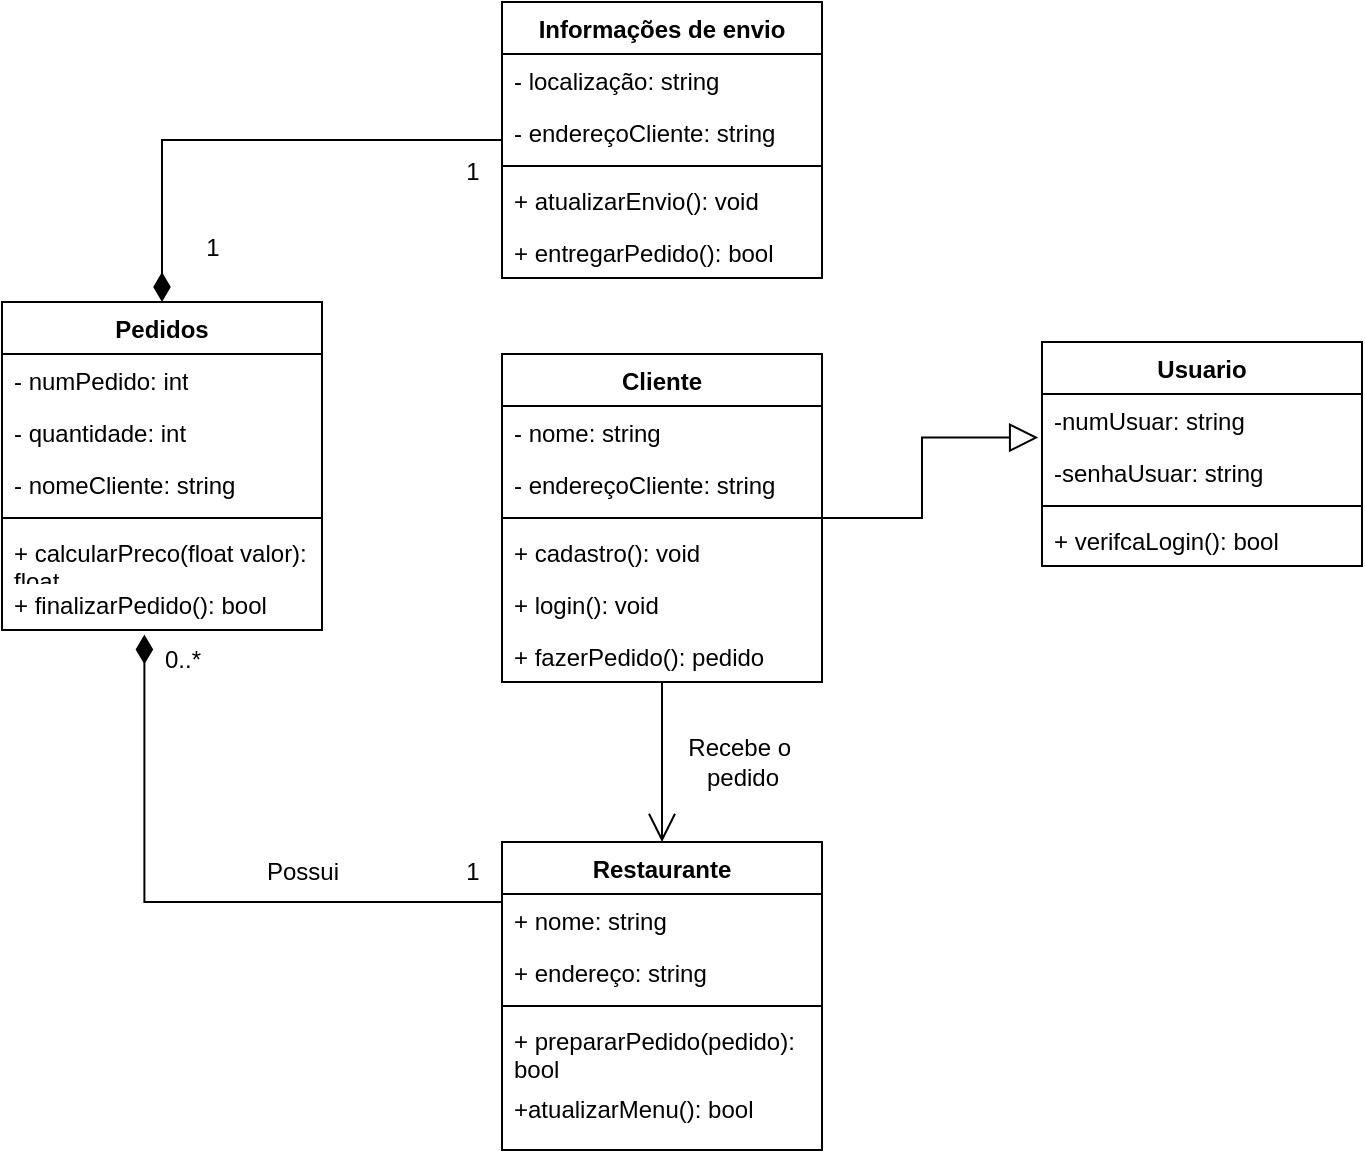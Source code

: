 <mxfile version="21.2.3" type="device">
  <diagram name="Página-1" id="MWHIO1x8d4PT2vQ0JjiD">
    <mxGraphModel dx="1050" dy="523" grid="1" gridSize="10" guides="1" tooltips="1" connect="1" arrows="1" fold="1" page="1" pageScale="1" pageWidth="827" pageHeight="1169" math="0" shadow="0">
      <root>
        <mxCell id="0" />
        <mxCell id="1" parent="0" />
        <mxCell id="llRpyMOOcsq5kKjGM09X-1" value="Pedidos" style="swimlane;fontStyle=1;align=center;verticalAlign=top;childLayout=stackLayout;horizontal=1;startSize=26;horizontalStack=0;resizeParent=1;resizeParentMax=0;resizeLast=0;collapsible=1;marginBottom=0;whiteSpace=wrap;html=1;" vertex="1" parent="1">
          <mxGeometry x="50" y="210" width="160" height="164" as="geometry" />
        </mxCell>
        <mxCell id="llRpyMOOcsq5kKjGM09X-2" value="- numPedido: int" style="text;strokeColor=none;fillColor=none;align=left;verticalAlign=top;spacingLeft=4;spacingRight=4;overflow=hidden;rotatable=0;points=[[0,0.5],[1,0.5]];portConstraint=eastwest;whiteSpace=wrap;html=1;" vertex="1" parent="llRpyMOOcsq5kKjGM09X-1">
          <mxGeometry y="26" width="160" height="26" as="geometry" />
        </mxCell>
        <mxCell id="llRpyMOOcsq5kKjGM09X-42" value="- quantidade: int" style="text;strokeColor=none;fillColor=none;align=left;verticalAlign=top;spacingLeft=4;spacingRight=4;overflow=hidden;rotatable=0;points=[[0,0.5],[1,0.5]];portConstraint=eastwest;whiteSpace=wrap;html=1;" vertex="1" parent="llRpyMOOcsq5kKjGM09X-1">
          <mxGeometry y="52" width="160" height="26" as="geometry" />
        </mxCell>
        <mxCell id="llRpyMOOcsq5kKjGM09X-22" value="- nomeCliente: string" style="text;strokeColor=none;fillColor=none;align=left;verticalAlign=top;spacingLeft=4;spacingRight=4;overflow=hidden;rotatable=0;points=[[0,0.5],[1,0.5]];portConstraint=eastwest;whiteSpace=wrap;html=1;" vertex="1" parent="llRpyMOOcsq5kKjGM09X-1">
          <mxGeometry y="78" width="160" height="26" as="geometry" />
        </mxCell>
        <mxCell id="llRpyMOOcsq5kKjGM09X-3" value="" style="line;strokeWidth=1;fillColor=none;align=left;verticalAlign=middle;spacingTop=-1;spacingLeft=3;spacingRight=3;rotatable=0;labelPosition=right;points=[];portConstraint=eastwest;strokeColor=inherit;" vertex="1" parent="llRpyMOOcsq5kKjGM09X-1">
          <mxGeometry y="104" width="160" height="8" as="geometry" />
        </mxCell>
        <mxCell id="llRpyMOOcsq5kKjGM09X-4" value="+ calcularPreco(float valor): float" style="text;strokeColor=none;fillColor=none;align=left;verticalAlign=top;spacingLeft=4;spacingRight=4;overflow=hidden;rotatable=0;points=[[0,0.5],[1,0.5]];portConstraint=eastwest;whiteSpace=wrap;html=1;" vertex="1" parent="llRpyMOOcsq5kKjGM09X-1">
          <mxGeometry y="112" width="160" height="26" as="geometry" />
        </mxCell>
        <mxCell id="llRpyMOOcsq5kKjGM09X-30" value="+ finalizarPedido(): bool" style="text;strokeColor=none;fillColor=none;align=left;verticalAlign=top;spacingLeft=4;spacingRight=4;overflow=hidden;rotatable=0;points=[[0,0.5],[1,0.5]];portConstraint=eastwest;whiteSpace=wrap;html=1;" vertex="1" parent="llRpyMOOcsq5kKjGM09X-1">
          <mxGeometry y="138" width="160" height="26" as="geometry" />
        </mxCell>
        <mxCell id="llRpyMOOcsq5kKjGM09X-59" style="edgeStyle=orthogonalEdgeStyle;rounded=0;orthogonalLoop=1;jettySize=auto;html=1;entryX=0.5;entryY=0;entryDx=0;entryDy=0;endArrow=diamondThin;endFill=1;endSize=12;" edge="1" parent="1" source="llRpyMOOcsq5kKjGM09X-5" target="llRpyMOOcsq5kKjGM09X-1">
          <mxGeometry relative="1" as="geometry" />
        </mxCell>
        <mxCell id="llRpyMOOcsq5kKjGM09X-5" value="Informações de envio" style="swimlane;fontStyle=1;align=center;verticalAlign=top;childLayout=stackLayout;horizontal=1;startSize=26;horizontalStack=0;resizeParent=1;resizeParentMax=0;resizeLast=0;collapsible=1;marginBottom=0;whiteSpace=wrap;html=1;" vertex="1" parent="1">
          <mxGeometry x="300" y="60" width="160" height="138" as="geometry" />
        </mxCell>
        <mxCell id="llRpyMOOcsq5kKjGM09X-6" value="- localização: string" style="text;strokeColor=none;fillColor=none;align=left;verticalAlign=top;spacingLeft=4;spacingRight=4;overflow=hidden;rotatable=0;points=[[0,0.5],[1,0.5]];portConstraint=eastwest;whiteSpace=wrap;html=1;" vertex="1" parent="llRpyMOOcsq5kKjGM09X-5">
          <mxGeometry y="26" width="160" height="26" as="geometry" />
        </mxCell>
        <mxCell id="llRpyMOOcsq5kKjGM09X-57" value="- endereçoCliente: string" style="text;strokeColor=none;fillColor=none;align=left;verticalAlign=top;spacingLeft=4;spacingRight=4;overflow=hidden;rotatable=0;points=[[0,0.5],[1,0.5]];portConstraint=eastwest;whiteSpace=wrap;html=1;" vertex="1" parent="llRpyMOOcsq5kKjGM09X-5">
          <mxGeometry y="52" width="160" height="26" as="geometry" />
        </mxCell>
        <mxCell id="llRpyMOOcsq5kKjGM09X-7" value="" style="line;strokeWidth=1;fillColor=none;align=left;verticalAlign=middle;spacingTop=-1;spacingLeft=3;spacingRight=3;rotatable=0;labelPosition=right;points=[];portConstraint=eastwest;strokeColor=inherit;" vertex="1" parent="llRpyMOOcsq5kKjGM09X-5">
          <mxGeometry y="78" width="160" height="8" as="geometry" />
        </mxCell>
        <mxCell id="llRpyMOOcsq5kKjGM09X-58" value="+ atualizarEnvio(): void" style="text;strokeColor=none;fillColor=none;align=left;verticalAlign=top;spacingLeft=4;spacingRight=4;overflow=hidden;rotatable=0;points=[[0,0.5],[1,0.5]];portConstraint=eastwest;whiteSpace=wrap;html=1;" vertex="1" parent="llRpyMOOcsq5kKjGM09X-5">
          <mxGeometry y="86" width="160" height="26" as="geometry" />
        </mxCell>
        <mxCell id="llRpyMOOcsq5kKjGM09X-8" value="+ entregarPedido(): bool" style="text;strokeColor=none;fillColor=none;align=left;verticalAlign=top;spacingLeft=4;spacingRight=4;overflow=hidden;rotatable=0;points=[[0,0.5],[1,0.5]];portConstraint=eastwest;whiteSpace=wrap;html=1;" vertex="1" parent="llRpyMOOcsq5kKjGM09X-5">
          <mxGeometry y="112" width="160" height="26" as="geometry" />
        </mxCell>
        <mxCell id="llRpyMOOcsq5kKjGM09X-38" style="edgeStyle=orthogonalEdgeStyle;rounded=0;orthogonalLoop=1;jettySize=auto;html=1;endArrow=open;endFill=0;endSize=12;" edge="1" parent="1" source="llRpyMOOcsq5kKjGM09X-9" target="llRpyMOOcsq5kKjGM09X-13">
          <mxGeometry relative="1" as="geometry">
            <Array as="points">
              <mxPoint x="380" y="460" />
              <mxPoint x="380" y="460" />
            </Array>
          </mxGeometry>
        </mxCell>
        <mxCell id="llRpyMOOcsq5kKjGM09X-54" style="edgeStyle=orthogonalEdgeStyle;rounded=0;orthogonalLoop=1;jettySize=auto;html=1;entryX=-0.012;entryY=0.838;entryDx=0;entryDy=0;entryPerimeter=0;endArrow=block;endFill=0;endSize=12;" edge="1" parent="1" source="llRpyMOOcsq5kKjGM09X-9" target="llRpyMOOcsq5kKjGM09X-50">
          <mxGeometry relative="1" as="geometry" />
        </mxCell>
        <mxCell id="llRpyMOOcsq5kKjGM09X-9" value="Cliente" style="swimlane;fontStyle=1;align=center;verticalAlign=top;childLayout=stackLayout;horizontal=1;startSize=26;horizontalStack=0;resizeParent=1;resizeParentMax=0;resizeLast=0;collapsible=1;marginBottom=0;whiteSpace=wrap;html=1;" vertex="1" parent="1">
          <mxGeometry x="300" y="236" width="160" height="164" as="geometry" />
        </mxCell>
        <mxCell id="llRpyMOOcsq5kKjGM09X-10" value="- nome: string" style="text;strokeColor=none;fillColor=none;align=left;verticalAlign=top;spacingLeft=4;spacingRight=4;overflow=hidden;rotatable=0;points=[[0,0.5],[1,0.5]];portConstraint=eastwest;whiteSpace=wrap;html=1;" vertex="1" parent="llRpyMOOcsq5kKjGM09X-9">
          <mxGeometry y="26" width="160" height="26" as="geometry" />
        </mxCell>
        <mxCell id="llRpyMOOcsq5kKjGM09X-27" value="- endereçoCliente: string" style="text;strokeColor=none;fillColor=none;align=left;verticalAlign=top;spacingLeft=4;spacingRight=4;overflow=hidden;rotatable=0;points=[[0,0.5],[1,0.5]];portConstraint=eastwest;whiteSpace=wrap;html=1;" vertex="1" parent="llRpyMOOcsq5kKjGM09X-9">
          <mxGeometry y="52" width="160" height="26" as="geometry" />
        </mxCell>
        <mxCell id="llRpyMOOcsq5kKjGM09X-11" value="" style="line;strokeWidth=1;fillColor=none;align=left;verticalAlign=middle;spacingTop=-1;spacingLeft=3;spacingRight=3;rotatable=0;labelPosition=right;points=[];portConstraint=eastwest;strokeColor=inherit;" vertex="1" parent="llRpyMOOcsq5kKjGM09X-9">
          <mxGeometry y="78" width="160" height="8" as="geometry" />
        </mxCell>
        <mxCell id="llRpyMOOcsq5kKjGM09X-12" value="+ cadastro(): void" style="text;strokeColor=none;fillColor=none;align=left;verticalAlign=top;spacingLeft=4;spacingRight=4;overflow=hidden;rotatable=0;points=[[0,0.5],[1,0.5]];portConstraint=eastwest;whiteSpace=wrap;html=1;" vertex="1" parent="llRpyMOOcsq5kKjGM09X-9">
          <mxGeometry y="86" width="160" height="26" as="geometry" />
        </mxCell>
        <mxCell id="llRpyMOOcsq5kKjGM09X-33" value="+ login(): void" style="text;strokeColor=none;fillColor=none;align=left;verticalAlign=top;spacingLeft=4;spacingRight=4;overflow=hidden;rotatable=0;points=[[0,0.5],[1,0.5]];portConstraint=eastwest;whiteSpace=wrap;html=1;" vertex="1" parent="llRpyMOOcsq5kKjGM09X-9">
          <mxGeometry y="112" width="160" height="26" as="geometry" />
        </mxCell>
        <mxCell id="llRpyMOOcsq5kKjGM09X-31" value="+ fazerPedido(): pedido" style="text;strokeColor=none;fillColor=none;align=left;verticalAlign=top;spacingLeft=4;spacingRight=4;overflow=hidden;rotatable=0;points=[[0,0.5],[1,0.5]];portConstraint=eastwest;whiteSpace=wrap;html=1;" vertex="1" parent="llRpyMOOcsq5kKjGM09X-9">
          <mxGeometry y="138" width="160" height="26" as="geometry" />
        </mxCell>
        <mxCell id="llRpyMOOcsq5kKjGM09X-34" style="edgeStyle=orthogonalEdgeStyle;rounded=0;orthogonalLoop=1;jettySize=auto;html=1;entryX=0.445;entryY=1.085;entryDx=0;entryDy=0;entryPerimeter=0;endArrow=diamondThin;endFill=1;endSize=12;" edge="1" parent="1" source="llRpyMOOcsq5kKjGM09X-13" target="llRpyMOOcsq5kKjGM09X-30">
          <mxGeometry relative="1" as="geometry">
            <Array as="points">
              <mxPoint x="121" y="510" />
            </Array>
          </mxGeometry>
        </mxCell>
        <mxCell id="llRpyMOOcsq5kKjGM09X-13" value="Restaurante" style="swimlane;fontStyle=1;align=center;verticalAlign=top;childLayout=stackLayout;horizontal=1;startSize=26;horizontalStack=0;resizeParent=1;resizeParentMax=0;resizeLast=0;collapsible=1;marginBottom=0;whiteSpace=wrap;html=1;" vertex="1" parent="1">
          <mxGeometry x="300" y="480" width="160" height="154" as="geometry" />
        </mxCell>
        <mxCell id="llRpyMOOcsq5kKjGM09X-14" value="+ nome: string" style="text;strokeColor=none;fillColor=none;align=left;verticalAlign=top;spacingLeft=4;spacingRight=4;overflow=hidden;rotatable=0;points=[[0,0.5],[1,0.5]];portConstraint=eastwest;whiteSpace=wrap;html=1;" vertex="1" parent="llRpyMOOcsq5kKjGM09X-13">
          <mxGeometry y="26" width="160" height="26" as="geometry" />
        </mxCell>
        <mxCell id="llRpyMOOcsq5kKjGM09X-21" value="+ endereço: string" style="text;strokeColor=none;fillColor=none;align=left;verticalAlign=top;spacingLeft=4;spacingRight=4;overflow=hidden;rotatable=0;points=[[0,0.5],[1,0.5]];portConstraint=eastwest;whiteSpace=wrap;html=1;" vertex="1" parent="llRpyMOOcsq5kKjGM09X-13">
          <mxGeometry y="52" width="160" height="26" as="geometry" />
        </mxCell>
        <mxCell id="llRpyMOOcsq5kKjGM09X-15" value="" style="line;strokeWidth=1;fillColor=none;align=left;verticalAlign=middle;spacingTop=-1;spacingLeft=3;spacingRight=3;rotatable=0;labelPosition=right;points=[];portConstraint=eastwest;strokeColor=inherit;" vertex="1" parent="llRpyMOOcsq5kKjGM09X-13">
          <mxGeometry y="78" width="160" height="8" as="geometry" />
        </mxCell>
        <mxCell id="llRpyMOOcsq5kKjGM09X-16" value="+ prepararPedido(pedido): bool" style="text;strokeColor=none;fillColor=none;align=left;verticalAlign=top;spacingLeft=4;spacingRight=4;overflow=hidden;rotatable=0;points=[[0,0.5],[1,0.5]];portConstraint=eastwest;whiteSpace=wrap;html=1;" vertex="1" parent="llRpyMOOcsq5kKjGM09X-13">
          <mxGeometry y="86" width="160" height="34" as="geometry" />
        </mxCell>
        <mxCell id="llRpyMOOcsq5kKjGM09X-56" value="+atualizarMenu(): bool" style="text;strokeColor=none;fillColor=none;align=left;verticalAlign=top;spacingLeft=4;spacingRight=4;overflow=hidden;rotatable=0;points=[[0,0.5],[1,0.5]];portConstraint=eastwest;whiteSpace=wrap;html=1;" vertex="1" parent="llRpyMOOcsq5kKjGM09X-13">
          <mxGeometry y="120" width="160" height="34" as="geometry" />
        </mxCell>
        <mxCell id="llRpyMOOcsq5kKjGM09X-40" value="1" style="text;html=1;align=center;verticalAlign=middle;resizable=0;points=[];autosize=1;strokeColor=none;fillColor=none;" vertex="1" parent="1">
          <mxGeometry x="270" y="480" width="30" height="30" as="geometry" />
        </mxCell>
        <mxCell id="llRpyMOOcsq5kKjGM09X-41" value="0..*" style="text;html=1;align=center;verticalAlign=middle;resizable=0;points=[];autosize=1;strokeColor=none;fillColor=none;" vertex="1" parent="1">
          <mxGeometry x="120" y="374" width="40" height="30" as="geometry" />
        </mxCell>
        <mxCell id="llRpyMOOcsq5kKjGM09X-44" value="Possui" style="text;html=1;align=center;verticalAlign=middle;resizable=0;points=[];autosize=1;strokeColor=none;fillColor=none;" vertex="1" parent="1">
          <mxGeometry x="170" y="480" width="60" height="30" as="geometry" />
        </mxCell>
        <mxCell id="llRpyMOOcsq5kKjGM09X-48" value="1" style="text;html=1;align=center;verticalAlign=middle;resizable=0;points=[];autosize=1;strokeColor=none;fillColor=none;" vertex="1" parent="1">
          <mxGeometry x="270" y="130" width="30" height="30" as="geometry" />
        </mxCell>
        <mxCell id="llRpyMOOcsq5kKjGM09X-49" value="Usuario" style="swimlane;fontStyle=1;align=center;verticalAlign=top;childLayout=stackLayout;horizontal=1;startSize=26;horizontalStack=0;resizeParent=1;resizeParentMax=0;resizeLast=0;collapsible=1;marginBottom=0;whiteSpace=wrap;html=1;" vertex="1" parent="1">
          <mxGeometry x="570" y="230" width="160" height="112" as="geometry" />
        </mxCell>
        <mxCell id="llRpyMOOcsq5kKjGM09X-50" value="-numUsuar: string" style="text;strokeColor=none;fillColor=none;align=left;verticalAlign=top;spacingLeft=4;spacingRight=4;overflow=hidden;rotatable=0;points=[[0,0.5],[1,0.5]];portConstraint=eastwest;whiteSpace=wrap;html=1;" vertex="1" parent="llRpyMOOcsq5kKjGM09X-49">
          <mxGeometry y="26" width="160" height="26" as="geometry" />
        </mxCell>
        <mxCell id="llRpyMOOcsq5kKjGM09X-53" value="-senhaUsuar: string" style="text;strokeColor=none;fillColor=none;align=left;verticalAlign=top;spacingLeft=4;spacingRight=4;overflow=hidden;rotatable=0;points=[[0,0.5],[1,0.5]];portConstraint=eastwest;whiteSpace=wrap;html=1;" vertex="1" parent="llRpyMOOcsq5kKjGM09X-49">
          <mxGeometry y="52" width="160" height="26" as="geometry" />
        </mxCell>
        <mxCell id="llRpyMOOcsq5kKjGM09X-51" value="" style="line;strokeWidth=1;fillColor=none;align=left;verticalAlign=middle;spacingTop=-1;spacingLeft=3;spacingRight=3;rotatable=0;labelPosition=right;points=[];portConstraint=eastwest;strokeColor=inherit;" vertex="1" parent="llRpyMOOcsq5kKjGM09X-49">
          <mxGeometry y="78" width="160" height="8" as="geometry" />
        </mxCell>
        <mxCell id="llRpyMOOcsq5kKjGM09X-52" value="+ verifcaLogin(): bool" style="text;strokeColor=none;fillColor=none;align=left;verticalAlign=top;spacingLeft=4;spacingRight=4;overflow=hidden;rotatable=0;points=[[0,0.5],[1,0.5]];portConstraint=eastwest;whiteSpace=wrap;html=1;" vertex="1" parent="llRpyMOOcsq5kKjGM09X-49">
          <mxGeometry y="86" width="160" height="26" as="geometry" />
        </mxCell>
        <mxCell id="llRpyMOOcsq5kKjGM09X-55" value="Recebe o&amp;nbsp;&lt;br&gt;pedido" style="text;html=1;align=center;verticalAlign=middle;resizable=0;points=[];autosize=1;strokeColor=none;fillColor=none;" vertex="1" parent="1">
          <mxGeometry x="380" y="420" width="80" height="40" as="geometry" />
        </mxCell>
        <mxCell id="llRpyMOOcsq5kKjGM09X-60" value="1" style="text;html=1;align=center;verticalAlign=middle;resizable=0;points=[];autosize=1;strokeColor=none;fillColor=none;" vertex="1" parent="1">
          <mxGeometry x="140" y="168" width="30" height="30" as="geometry" />
        </mxCell>
      </root>
    </mxGraphModel>
  </diagram>
</mxfile>
